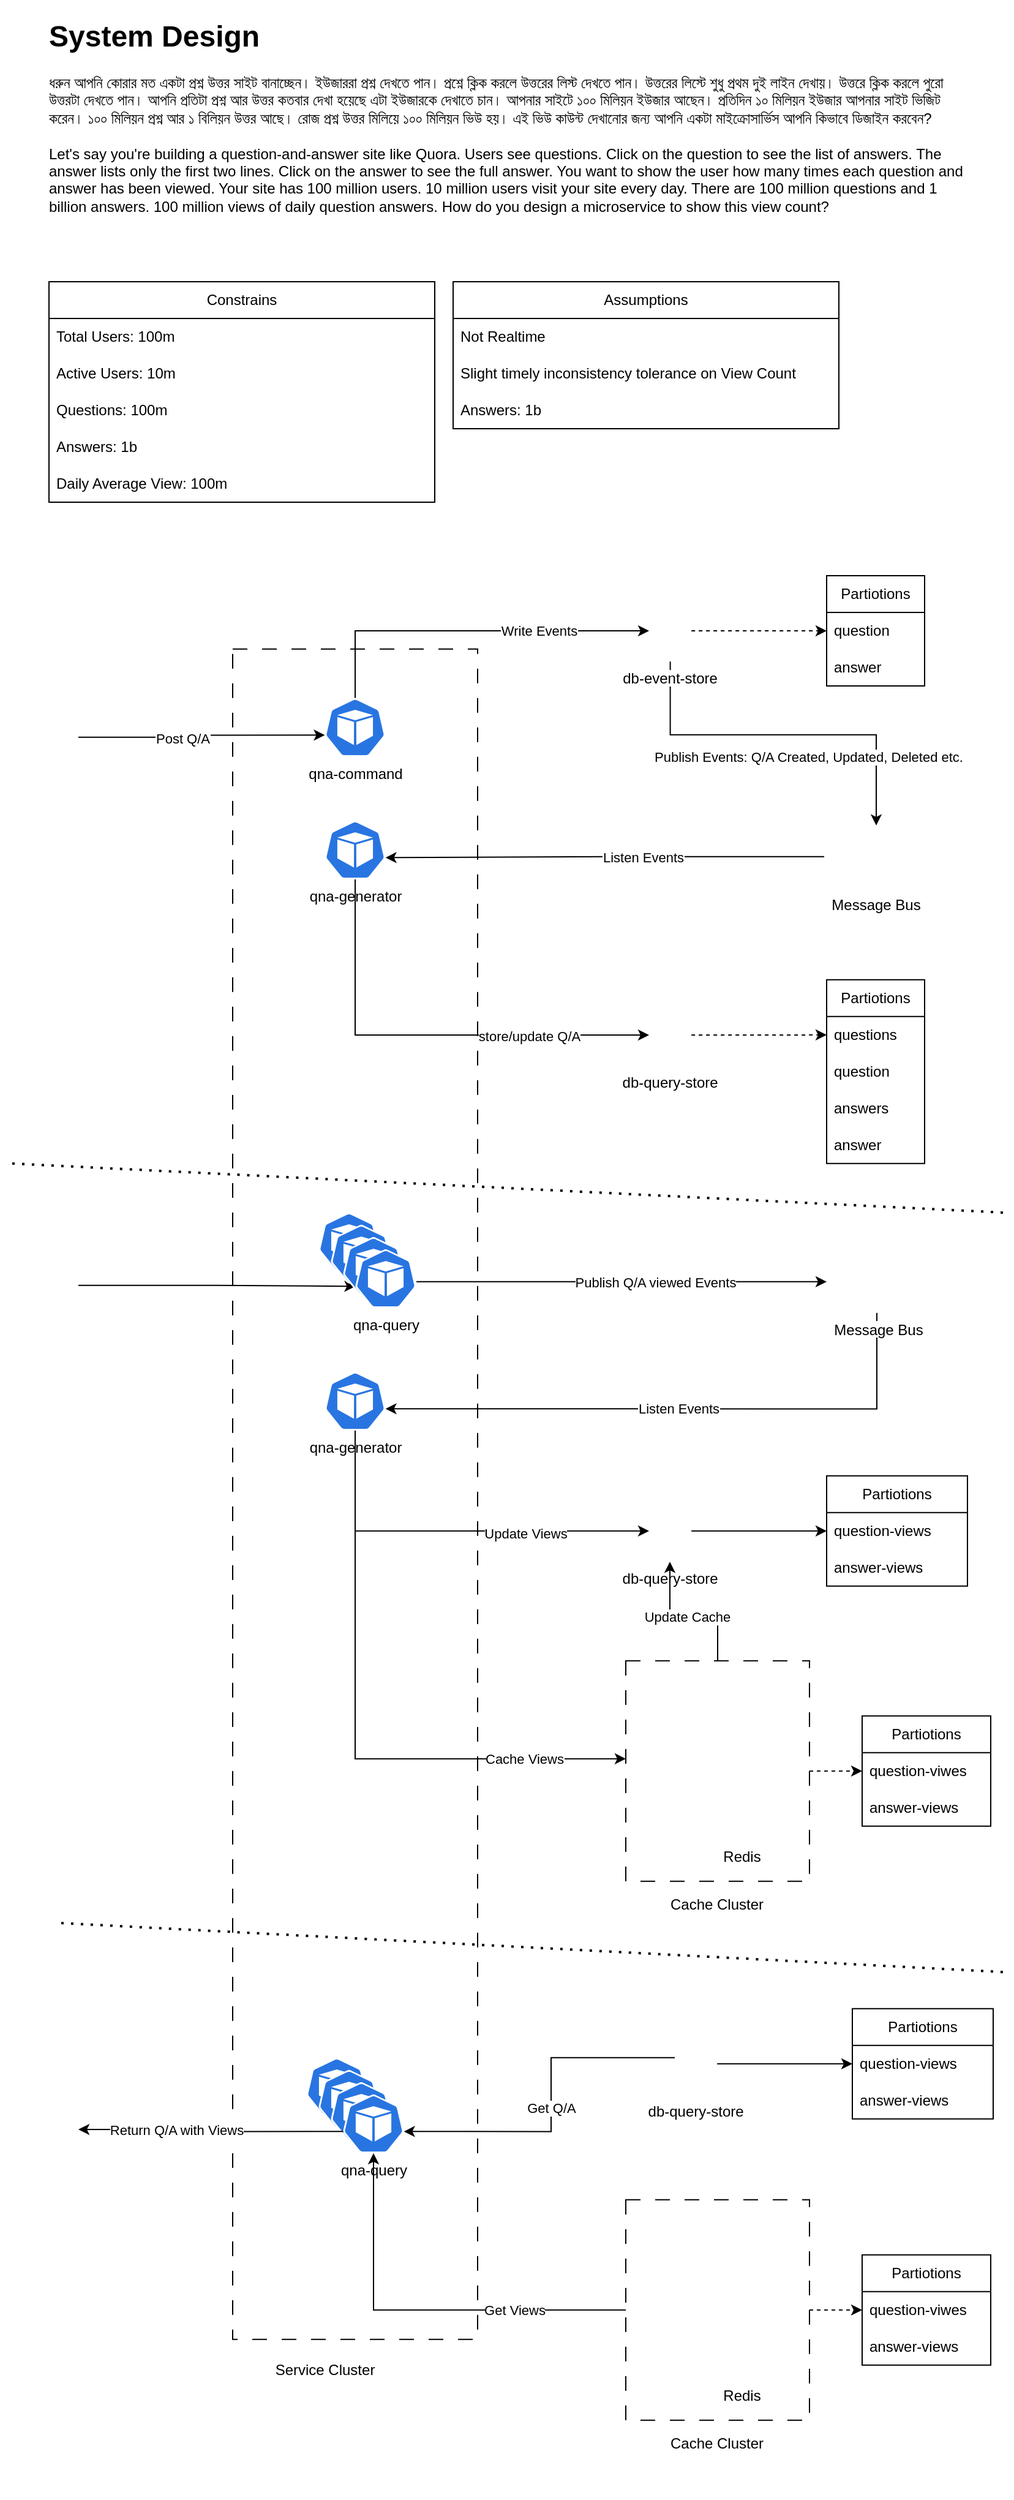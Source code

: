 <mxfile version="21.6.1" type="github">
  <diagram name="Page-1" id="kITQGJBEpS8lC6_h4cHj">
    <mxGraphModel dx="4947" dy="3243" grid="0" gridSize="10" guides="1" tooltips="1" connect="1" arrows="1" fold="1" page="1" pageScale="1" pageWidth="850" pageHeight="1100" background="none" math="0" shadow="0">
      <root>
        <mxCell id="0" />
        <mxCell id="1" parent="0" />
        <mxCell id="NWhIRxzpd6H2FMwIVeXU-56" style="edgeStyle=orthogonalEdgeStyle;rounded=0;orthogonalLoop=1;jettySize=auto;html=1;entryX=0.995;entryY=0.63;entryDx=0;entryDy=0;entryPerimeter=0;" edge="1" parent="1" source="NWhIRxzpd6H2FMwIVeXU-43" target="NWhIRxzpd6H2FMwIVeXU-55">
          <mxGeometry relative="1" as="geometry" />
        </mxCell>
        <mxCell id="NWhIRxzpd6H2FMwIVeXU-99" value="Listen Events" style="edgeLabel;html=1;align=center;verticalAlign=middle;resizable=0;points=[];" vertex="1" connectable="0" parent="NWhIRxzpd6H2FMwIVeXU-56">
          <mxGeometry x="-0.175" relative="1" as="geometry">
            <mxPoint as="offset" />
          </mxGeometry>
        </mxCell>
        <mxCell id="NWhIRxzpd6H2FMwIVeXU-43" value="Message Bus" style="shape=image;verticalLabelPosition=bottom;labelBackgroundColor=default;verticalAlign=top;aspect=fixed;imageAspect=0;image=https://upload.wikimedia.org/wikipedia/commons/thumb/c/ca/Bus_icon.svg/1280px-Bus_icon.svg.png;" vertex="1" parent="1">
          <mxGeometry x="-167" y="-376.09" width="85" height="51" as="geometry" />
        </mxCell>
        <mxCell id="NWhIRxzpd6H2FMwIVeXU-69" style="edgeStyle=orthogonalEdgeStyle;rounded=0;orthogonalLoop=1;jettySize=auto;html=1;entryX=0;entryY=0.5;entryDx=0;entryDy=0;dashed=1;" edge="1" parent="1" source="NWhIRxzpd6H2FMwIVeXU-49" target="NWhIRxzpd6H2FMwIVeXU-65">
          <mxGeometry relative="1" as="geometry" />
        </mxCell>
        <mxCell id="NWhIRxzpd6H2FMwIVeXU-82" style="edgeStyle=orthogonalEdgeStyle;rounded=0;orthogonalLoop=1;jettySize=auto;html=1;entryX=0.5;entryY=0;entryDx=0;entryDy=0;" edge="1" parent="1" source="NWhIRxzpd6H2FMwIVeXU-49" target="NWhIRxzpd6H2FMwIVeXU-43">
          <mxGeometry relative="1" as="geometry">
            <Array as="points">
              <mxPoint x="-293" y="-450.09" />
              <mxPoint x="-125" y="-450.09" />
            </Array>
          </mxGeometry>
        </mxCell>
        <mxCell id="NWhIRxzpd6H2FMwIVeXU-98" value="Publish Events: Q/A Created, Updated, Deleted etc." style="edgeLabel;html=1;align=center;verticalAlign=middle;resizable=0;points=[];" vertex="1" connectable="0" parent="NWhIRxzpd6H2FMwIVeXU-82">
          <mxGeometry x="0.076" y="-2" relative="1" as="geometry">
            <mxPoint x="10" y="16" as="offset" />
          </mxGeometry>
        </mxCell>
        <mxCell id="NWhIRxzpd6H2FMwIVeXU-49" value="db-event-store" style="shape=image;verticalLabelPosition=bottom;labelBackgroundColor=default;verticalAlign=top;aspect=fixed;imageAspect=0;image=https://upload.wikimedia.org/wikipedia/commons/thumb/8/86/Database-icon.svg/1412px-Database-icon.svg.png;" vertex="1" parent="1">
          <mxGeometry x="-310" y="-560.09" width="34.58" height="50.18" as="geometry" />
        </mxCell>
        <mxCell id="NWhIRxzpd6H2FMwIVeXU-50" style="edgeStyle=orthogonalEdgeStyle;rounded=0;orthogonalLoop=1;jettySize=auto;html=1;exitX=0.5;exitY=0;exitDx=0;exitDy=0;exitPerimeter=0;entryX=0;entryY=0.5;entryDx=0;entryDy=0;" edge="1" parent="1" source="NWhIRxzpd6H2FMwIVeXU-1" target="NWhIRxzpd6H2FMwIVeXU-49">
          <mxGeometry relative="1" as="geometry" />
        </mxCell>
        <mxCell id="NWhIRxzpd6H2FMwIVeXU-51" value="Write Events" style="edgeLabel;html=1;align=center;verticalAlign=middle;resizable=0;points=[];" vertex="1" connectable="0" parent="NWhIRxzpd6H2FMwIVeXU-50">
          <mxGeometry x="0.39" relative="1" as="geometry">
            <mxPoint as="offset" />
          </mxGeometry>
        </mxCell>
        <mxCell id="NWhIRxzpd6H2FMwIVeXU-70" style="edgeStyle=orthogonalEdgeStyle;rounded=0;orthogonalLoop=1;jettySize=auto;html=1;entryX=0;entryY=0.5;entryDx=0;entryDy=0;dashed=1;" edge="1" parent="1" source="NWhIRxzpd6H2FMwIVeXU-52" target="NWhIRxzpd6H2FMwIVeXU-59">
          <mxGeometry relative="1" as="geometry" />
        </mxCell>
        <mxCell id="NWhIRxzpd6H2FMwIVeXU-52" value="db-query-store" style="shape=image;verticalLabelPosition=bottom;labelBackgroundColor=default;verticalAlign=top;aspect=fixed;imageAspect=0;image=https://upload.wikimedia.org/wikipedia/commons/thumb/8/86/Database-icon.svg/1412px-Database-icon.svg.png;" vertex="1" parent="1">
          <mxGeometry x="-310" y="-230.09" width="34.58" height="50.18" as="geometry" />
        </mxCell>
        <mxCell id="NWhIRxzpd6H2FMwIVeXU-58" value="Partiotions" style="swimlane;fontStyle=0;childLayout=stackLayout;horizontal=1;startSize=30;horizontalStack=0;resizeParent=1;resizeParentMax=0;resizeLast=0;collapsible=1;marginBottom=0;whiteSpace=wrap;html=1;" vertex="1" parent="1">
          <mxGeometry x="-165" y="-250.09" width="80" height="150" as="geometry" />
        </mxCell>
        <mxCell id="NWhIRxzpd6H2FMwIVeXU-59" value="questions" style="text;strokeColor=none;fillColor=none;align=left;verticalAlign=middle;spacingLeft=4;spacingRight=4;overflow=hidden;points=[[0,0.5],[1,0.5]];portConstraint=eastwest;rotatable=0;whiteSpace=wrap;html=1;" vertex="1" parent="NWhIRxzpd6H2FMwIVeXU-58">
          <mxGeometry y="30" width="80" height="30" as="geometry" />
        </mxCell>
        <mxCell id="NWhIRxzpd6H2FMwIVeXU-60" value="question" style="text;strokeColor=none;fillColor=none;align=left;verticalAlign=middle;spacingLeft=4;spacingRight=4;overflow=hidden;points=[[0,0.5],[1,0.5]];portConstraint=eastwest;rotatable=0;whiteSpace=wrap;html=1;" vertex="1" parent="NWhIRxzpd6H2FMwIVeXU-58">
          <mxGeometry y="60" width="80" height="30" as="geometry" />
        </mxCell>
        <mxCell id="NWhIRxzpd6H2FMwIVeXU-61" value="answers" style="text;strokeColor=none;fillColor=none;align=left;verticalAlign=middle;spacingLeft=4;spacingRight=4;overflow=hidden;points=[[0,0.5],[1,0.5]];portConstraint=eastwest;rotatable=0;whiteSpace=wrap;html=1;" vertex="1" parent="NWhIRxzpd6H2FMwIVeXU-58">
          <mxGeometry y="90" width="80" height="30" as="geometry" />
        </mxCell>
        <mxCell id="NWhIRxzpd6H2FMwIVeXU-62" value="answer" style="text;strokeColor=none;fillColor=none;align=left;verticalAlign=middle;spacingLeft=4;spacingRight=4;overflow=hidden;points=[[0,0.5],[1,0.5]];portConstraint=eastwest;rotatable=0;whiteSpace=wrap;html=1;" vertex="1" parent="NWhIRxzpd6H2FMwIVeXU-58">
          <mxGeometry y="120" width="80" height="30" as="geometry" />
        </mxCell>
        <mxCell id="NWhIRxzpd6H2FMwIVeXU-64" value="Partiotions" style="swimlane;fontStyle=0;childLayout=stackLayout;horizontal=1;startSize=30;horizontalStack=0;resizeParent=1;resizeParentMax=0;resizeLast=0;collapsible=1;marginBottom=0;whiteSpace=wrap;html=1;" vertex="1" parent="1">
          <mxGeometry x="-165" y="-580" width="80" height="90" as="geometry" />
        </mxCell>
        <mxCell id="NWhIRxzpd6H2FMwIVeXU-65" value="question" style="text;strokeColor=none;fillColor=none;align=left;verticalAlign=middle;spacingLeft=4;spacingRight=4;overflow=hidden;points=[[0,0.5],[1,0.5]];portConstraint=eastwest;rotatable=0;whiteSpace=wrap;html=1;" vertex="1" parent="NWhIRxzpd6H2FMwIVeXU-64">
          <mxGeometry y="30" width="80" height="30" as="geometry" />
        </mxCell>
        <mxCell id="NWhIRxzpd6H2FMwIVeXU-68" value="answer" style="text;strokeColor=none;fillColor=none;align=left;verticalAlign=middle;spacingLeft=4;spacingRight=4;overflow=hidden;points=[[0,0.5],[1,0.5]];portConstraint=eastwest;rotatable=0;whiteSpace=wrap;html=1;" vertex="1" parent="NWhIRxzpd6H2FMwIVeXU-64">
          <mxGeometry y="60" width="80" height="30" as="geometry" />
        </mxCell>
        <mxCell id="NWhIRxzpd6H2FMwIVeXU-72" style="edgeStyle=orthogonalEdgeStyle;rounded=0;orthogonalLoop=1;jettySize=auto;html=1;exitX=0.5;exitY=1;exitDx=0;exitDy=0;exitPerimeter=0;entryX=0;entryY=0.5;entryDx=0;entryDy=0;" edge="1" parent="1" source="NWhIRxzpd6H2FMwIVeXU-55" target="NWhIRxzpd6H2FMwIVeXU-52">
          <mxGeometry relative="1" as="geometry" />
        </mxCell>
        <mxCell id="NWhIRxzpd6H2FMwIVeXU-73" value="store/update Q/A" style="edgeLabel;html=1;align=center;verticalAlign=middle;resizable=0;points=[];" vertex="1" connectable="0" parent="NWhIRxzpd6H2FMwIVeXU-72">
          <mxGeometry x="0.466" y="-1" relative="1" as="geometry">
            <mxPoint as="offset" />
          </mxGeometry>
        </mxCell>
        <mxCell id="NWhIRxzpd6H2FMwIVeXU-85" value="" style="group" vertex="1" connectable="0" parent="1">
          <mxGeometry x="-321" y="249.91" width="307.71" height="290" as="geometry" />
        </mxCell>
        <mxCell id="NWhIRxzpd6H2FMwIVeXU-77" value="Partiotions" style="swimlane;fontStyle=0;childLayout=stackLayout;horizontal=1;startSize=30;horizontalStack=0;resizeParent=1;resizeParentMax=0;resizeLast=0;collapsible=1;marginBottom=0;whiteSpace=wrap;html=1;" vertex="1" parent="NWhIRxzpd6H2FMwIVeXU-85">
          <mxGeometry x="185" y="101" width="105" height="90" as="geometry" />
        </mxCell>
        <mxCell id="NWhIRxzpd6H2FMwIVeXU-78" value="question-viwes" style="text;strokeColor=none;fillColor=none;align=left;verticalAlign=middle;spacingLeft=4;spacingRight=4;overflow=hidden;points=[[0,0.5],[1,0.5]];portConstraint=eastwest;rotatable=0;whiteSpace=wrap;html=1;" vertex="1" parent="NWhIRxzpd6H2FMwIVeXU-77">
          <mxGeometry y="30" width="105" height="30" as="geometry" />
        </mxCell>
        <mxCell id="NWhIRxzpd6H2FMwIVeXU-79" value="answer-views" style="text;strokeColor=none;fillColor=none;align=left;verticalAlign=middle;spacingLeft=4;spacingRight=4;overflow=hidden;points=[[0,0.5],[1,0.5]];portConstraint=eastwest;rotatable=0;whiteSpace=wrap;html=1;" vertex="1" parent="NWhIRxzpd6H2FMwIVeXU-77">
          <mxGeometry y="60" width="105" height="30" as="geometry" />
        </mxCell>
        <mxCell id="NWhIRxzpd6H2FMwIVeXU-84" style="edgeStyle=orthogonalEdgeStyle;rounded=0;orthogonalLoop=1;jettySize=auto;html=1;exitX=1;exitY=0.5;exitDx=0;exitDy=0;dashed=1;" edge="1" parent="NWhIRxzpd6H2FMwIVeXU-85" source="NWhIRxzpd6H2FMwIVeXU-37" target="NWhIRxzpd6H2FMwIVeXU-77">
          <mxGeometry relative="1" as="geometry" />
        </mxCell>
        <mxCell id="NWhIRxzpd6H2FMwIVeXU-71" value="" style="group" vertex="1" connectable="0" parent="NWhIRxzpd6H2FMwIVeXU-85">
          <mxGeometry x="-9" y="110" width="151" height="160" as="geometry" />
        </mxCell>
        <mxCell id="NWhIRxzpd6H2FMwIVeXU-25" value="" style="group" vertex="1" connectable="0" parent="NWhIRxzpd6H2FMwIVeXU-71">
          <mxGeometry x="30" width="121" height="126" as="geometry" />
        </mxCell>
        <mxCell id="NWhIRxzpd6H2FMwIVeXU-20" value="" style="shape=image;verticalLabelPosition=bottom;labelBackgroundColor=default;verticalAlign=top;aspect=fixed;imageAspect=0;image=https://cdn4.iconfinder.com/data/icons/redis-2/1451/Untitled-2-512.png;" vertex="1" parent="NWhIRxzpd6H2FMwIVeXU-25">
          <mxGeometry width="52" height="52" as="geometry" />
        </mxCell>
        <mxCell id="NWhIRxzpd6H2FMwIVeXU-21" value="" style="shape=image;verticalLabelPosition=bottom;labelBackgroundColor=default;verticalAlign=top;aspect=fixed;imageAspect=0;image=https://cdn4.iconfinder.com/data/icons/redis-2/1451/Untitled-2-512.png;" vertex="1" parent="NWhIRxzpd6H2FMwIVeXU-25">
          <mxGeometry x="10" y="10" width="52" height="52" as="geometry" />
        </mxCell>
        <mxCell id="NWhIRxzpd6H2FMwIVeXU-22" value="" style="shape=image;verticalLabelPosition=bottom;labelBackgroundColor=default;verticalAlign=top;aspect=fixed;imageAspect=0;image=https://cdn4.iconfinder.com/data/icons/redis-2/1451/Untitled-2-512.png;" vertex="1" parent="NWhIRxzpd6H2FMwIVeXU-25">
          <mxGeometry x="20" y="20" width="52" height="52" as="geometry" />
        </mxCell>
        <mxCell id="NWhIRxzpd6H2FMwIVeXU-23" value="" style="shape=image;verticalLabelPosition=bottom;labelBackgroundColor=default;verticalAlign=top;aspect=fixed;imageAspect=0;image=https://cdn4.iconfinder.com/data/icons/redis-2/1451/Untitled-2-512.png;" vertex="1" parent="NWhIRxzpd6H2FMwIVeXU-25">
          <mxGeometry x="30" y="30" width="52" height="52" as="geometry" />
        </mxCell>
        <mxCell id="NWhIRxzpd6H2FMwIVeXU-24" value="Redis" style="shape=image;verticalLabelPosition=bottom;labelBackgroundColor=default;verticalAlign=top;aspect=fixed;imageAspect=0;image=https://cdn4.iconfinder.com/data/icons/redis-2/1451/Untitled-2-512.png;" vertex="1" parent="NWhIRxzpd6H2FMwIVeXU-25">
          <mxGeometry x="40" y="40" width="52" height="52" as="geometry" />
        </mxCell>
        <mxCell id="NWhIRxzpd6H2FMwIVeXU-37" value="" style="rounded=0;whiteSpace=wrap;html=1;fillColor=none;dashed=1;dashPattern=12 12;" vertex="1" parent="NWhIRxzpd6H2FMwIVeXU-25">
          <mxGeometry x="-29" y="-54" width="150" height="180" as="geometry" />
        </mxCell>
        <mxCell id="NWhIRxzpd6H2FMwIVeXU-38" value="" style="group" vertex="1" connectable="0" parent="NWhIRxzpd6H2FMwIVeXU-71">
          <mxGeometry y="130" width="125" height="30" as="geometry" />
        </mxCell>
        <mxCell id="NWhIRxzpd6H2FMwIVeXU-40" value="Cache Cluster" style="text;html=1;align=center;verticalAlign=middle;resizable=0;points=[];autosize=1;strokeColor=none;fillColor=none;" vertex="1" parent="NWhIRxzpd6H2FMwIVeXU-38">
          <mxGeometry x="25" width="100" height="30" as="geometry" />
        </mxCell>
        <mxCell id="NWhIRxzpd6H2FMwIVeXU-41" value="" style="shape=image;verticalLabelPosition=bottom;labelBackgroundColor=default;verticalAlign=top;aspect=fixed;imageAspect=0;image=https://cdn4.iconfinder.com/data/icons/redis-2/1451/Untitled-2-512.png;" vertex="1" parent="NWhIRxzpd6H2FMwIVeXU-38">
          <mxGeometry width="30" height="30" as="geometry" />
        </mxCell>
        <mxCell id="NWhIRxzpd6H2FMwIVeXU-159" value="" style="endArrow=none;dashed=1;html=1;dashPattern=1 3;strokeWidth=2;rounded=0;" edge="1" parent="NWhIRxzpd6H2FMwIVeXU-85">
          <mxGeometry width="50" height="50" relative="1" as="geometry">
            <mxPoint x="-469" y="270.09" as="sourcePoint" />
            <mxPoint x="301" y="310.09" as="targetPoint" />
          </mxGeometry>
        </mxCell>
        <mxCell id="NWhIRxzpd6H2FMwIVeXU-88" style="edgeStyle=orthogonalEdgeStyle;rounded=0;orthogonalLoop=1;jettySize=auto;html=1;entryX=0.005;entryY=0.63;entryDx=0;entryDy=0;entryPerimeter=0;" edge="1" parent="1" source="NWhIRxzpd6H2FMwIVeXU-87" target="NWhIRxzpd6H2FMwIVeXU-1">
          <mxGeometry relative="1" as="geometry" />
        </mxCell>
        <mxCell id="NWhIRxzpd6H2FMwIVeXU-90" value="Post Q/A" style="edgeLabel;html=1;align=center;verticalAlign=middle;resizable=0;points=[];" vertex="1" connectable="0" parent="NWhIRxzpd6H2FMwIVeXU-88">
          <mxGeometry x="-0.168" y="-1" relative="1" as="geometry">
            <mxPoint as="offset" />
          </mxGeometry>
        </mxCell>
        <mxCell id="NWhIRxzpd6H2FMwIVeXU-87" value="" style="shape=image;verticalLabelPosition=bottom;labelBackgroundColor=default;verticalAlign=top;aspect=fixed;imageAspect=0;image=https://cdn-icons-png.flaticon.com/512/5447/5447882.png;" vertex="1" parent="1">
          <mxGeometry x="-840" y="-480.09" width="64" height="64" as="geometry" />
        </mxCell>
        <mxCell id="NWhIRxzpd6H2FMwIVeXU-168" style="edgeStyle=orthogonalEdgeStyle;rounded=0;orthogonalLoop=1;jettySize=auto;html=1;entryX=0.005;entryY=0.63;entryDx=0;entryDy=0;entryPerimeter=0;" edge="1" parent="1" source="NWhIRxzpd6H2FMwIVeXU-91" target="NWhIRxzpd6H2FMwIVeXU-18">
          <mxGeometry relative="1" as="geometry" />
        </mxCell>
        <mxCell id="NWhIRxzpd6H2FMwIVeXU-91" value="" style="shape=image;verticalLabelPosition=bottom;labelBackgroundColor=default;verticalAlign=top;aspect=fixed;imageAspect=0;image=https://cdn-icons-png.flaticon.com/512/5447/5447882.png;" vertex="1" parent="1">
          <mxGeometry x="-840" y="-29.09" width="64" height="57" as="geometry" />
        </mxCell>
        <mxCell id="NWhIRxzpd6H2FMwIVeXU-109" style="edgeStyle=orthogonalEdgeStyle;rounded=0;orthogonalLoop=1;jettySize=auto;html=1;entryX=0.995;entryY=0.63;entryDx=0;entryDy=0;entryPerimeter=0;" edge="1" parent="1" source="NWhIRxzpd6H2FMwIVeXU-97" target="NWhIRxzpd6H2FMwIVeXU-102">
          <mxGeometry relative="1" as="geometry">
            <Array as="points">
              <mxPoint x="-124" y="99.91" />
            </Array>
          </mxGeometry>
        </mxCell>
        <mxCell id="NWhIRxzpd6H2FMwIVeXU-110" value="Listen Events" style="edgeLabel;html=1;align=center;verticalAlign=middle;resizable=0;points=[];" vertex="1" connectable="0" parent="NWhIRxzpd6H2FMwIVeXU-109">
          <mxGeometry x="0.003" relative="1" as="geometry">
            <mxPoint as="offset" />
          </mxGeometry>
        </mxCell>
        <mxCell id="NWhIRxzpd6H2FMwIVeXU-97" value="Message Bus" style="shape=image;verticalLabelPosition=bottom;labelBackgroundColor=default;verticalAlign=top;aspect=fixed;imageAspect=0;image=https://upload.wikimedia.org/wikipedia/commons/thumb/c/ca/Bus_icon.svg/1280px-Bus_icon.svg.png;" vertex="1" parent="1">
          <mxGeometry x="-165" y="-29.09" width="85" height="51" as="geometry" />
        </mxCell>
        <mxCell id="NWhIRxzpd6H2FMwIVeXU-100" style="edgeStyle=orthogonalEdgeStyle;rounded=0;orthogonalLoop=1;jettySize=auto;html=1;entryX=0;entryY=0.5;entryDx=0;entryDy=0;" edge="1" parent="1" source="NWhIRxzpd6H2FMwIVeXU-18" target="NWhIRxzpd6H2FMwIVeXU-97">
          <mxGeometry relative="1" as="geometry">
            <Array as="points">
              <mxPoint x="-333" y="-4" />
            </Array>
          </mxGeometry>
        </mxCell>
        <mxCell id="NWhIRxzpd6H2FMwIVeXU-101" value="Publish Q/A viewed Events" style="edgeLabel;html=1;align=center;verticalAlign=middle;resizable=0;points=[];" vertex="1" connectable="0" parent="NWhIRxzpd6H2FMwIVeXU-100">
          <mxGeometry x="0.164" y="-2" relative="1" as="geometry">
            <mxPoint y="-2" as="offset" />
          </mxGeometry>
        </mxCell>
        <mxCell id="NWhIRxzpd6H2FMwIVeXU-3" value="" style="rounded=0;whiteSpace=wrap;html=1;fillColor=none;dashed=1;dashPattern=12 12;" vertex="1" parent="1">
          <mxGeometry x="-650" y="-520.09" width="200" height="1380" as="geometry" />
        </mxCell>
        <mxCell id="NWhIRxzpd6H2FMwIVeXU-10" value="" style="group" vertex="1" connectable="0" parent="1">
          <mxGeometry x="-650" y="869.91" width="125" height="30" as="geometry" />
        </mxCell>
        <mxCell id="NWhIRxzpd6H2FMwIVeXU-5" value="" style="shape=image;verticalLabelPosition=bottom;labelBackgroundColor=default;verticalAlign=top;aspect=fixed;imageAspect=0;image=https://upload.wikimedia.org/wikipedia/labs/thumb/b/ba/Kubernetes-icon-color.svg/2110px-Kubernetes-icon-color.svg.png;" vertex="1" parent="NWhIRxzpd6H2FMwIVeXU-10">
          <mxGeometry width="30.93" height="30" as="geometry" />
        </mxCell>
        <mxCell id="NWhIRxzpd6H2FMwIVeXU-6" value="Service Cluster" style="text;html=1;align=center;verticalAlign=middle;resizable=0;points=[];autosize=1;strokeColor=none;fillColor=none;" vertex="1" parent="NWhIRxzpd6H2FMwIVeXU-10">
          <mxGeometry x="25" width="100" height="30" as="geometry" />
        </mxCell>
        <mxCell id="NWhIRxzpd6H2FMwIVeXU-1" value="qna-command" style="sketch=0;html=1;dashed=0;whitespace=wrap;fillColor=#2875E2;strokeColor=#ffffff;points=[[0.005,0.63,0],[0.1,0.2,0],[0.9,0.2,0],[0.5,0,0],[0.995,0.63,0],[0.72,0.99,0],[0.5,1,0],[0.28,0.99,0]];verticalLabelPosition=bottom;align=center;verticalAlign=top;shape=mxgraph.kubernetes.icon;prIcon=pod" vertex="1" parent="1">
          <mxGeometry x="-575" y="-480.09" width="50" height="48" as="geometry" />
        </mxCell>
        <mxCell id="NWhIRxzpd6H2FMwIVeXU-55" value="qna-generator" style="sketch=0;html=1;dashed=0;whitespace=wrap;fillColor=#2875E2;strokeColor=#ffffff;points=[[0.005,0.63,0],[0.1,0.2,0],[0.9,0.2,0],[0.5,0,0],[0.995,0.63,0],[0.72,0.99,0],[0.5,1,0],[0.28,0.99,0]];verticalLabelPosition=bottom;align=center;verticalAlign=top;shape=mxgraph.kubernetes.icon;prIcon=pod" vertex="1" parent="1">
          <mxGeometry x="-575" y="-380.09" width="50" height="48" as="geometry" />
        </mxCell>
        <mxCell id="NWhIRxzpd6H2FMwIVeXU-19" value="" style="group;fillColor=none;" vertex="1" connectable="0" parent="1">
          <mxGeometry x="-580" y="-90.09" width="80" height="78" as="geometry" />
        </mxCell>
        <mxCell id="NWhIRxzpd6H2FMwIVeXU-2" value="" style="sketch=0;html=1;dashed=0;whitespace=wrap;fillColor=#2875E2;strokeColor=#ffffff;points=[[0.005,0.63,0],[0.1,0.2,0],[0.9,0.2,0],[0.5,0,0],[0.995,0.63,0],[0.72,0.99,0],[0.5,1,0],[0.28,0.99,0]];verticalLabelPosition=bottom;align=center;verticalAlign=top;shape=mxgraph.kubernetes.icon;prIcon=pod" vertex="1" parent="NWhIRxzpd6H2FMwIVeXU-19">
          <mxGeometry y="30" width="50" height="48" as="geometry" />
        </mxCell>
        <mxCell id="NWhIRxzpd6H2FMwIVeXU-16" value="" style="sketch=0;html=1;dashed=0;whitespace=wrap;fillColor=#2875E2;strokeColor=#ffffff;points=[[0.005,0.63,0],[0.1,0.2,0],[0.9,0.2,0],[0.5,0,0],[0.995,0.63,0],[0.72,0.99,0],[0.5,1,0],[0.28,0.99,0]];verticalLabelPosition=bottom;align=center;verticalAlign=top;shape=mxgraph.kubernetes.icon;prIcon=pod" vertex="1" parent="NWhIRxzpd6H2FMwIVeXU-19">
          <mxGeometry x="10" y="40" width="50" height="48" as="geometry" />
        </mxCell>
        <mxCell id="NWhIRxzpd6H2FMwIVeXU-17" value="" style="sketch=0;html=1;dashed=0;whitespace=wrap;fillColor=#2875E2;strokeColor=#ffffff;points=[[0.005,0.63,0],[0.1,0.2,0],[0.9,0.2,0],[0.5,0,0],[0.995,0.63,0],[0.72,0.99,0],[0.5,1,0],[0.28,0.99,0]];verticalLabelPosition=bottom;align=center;verticalAlign=top;shape=mxgraph.kubernetes.icon;prIcon=pod" vertex="1" parent="NWhIRxzpd6H2FMwIVeXU-19">
          <mxGeometry x="20" y="50" width="50" height="48" as="geometry" />
        </mxCell>
        <mxCell id="NWhIRxzpd6H2FMwIVeXU-18" value="qna-query" style="sketch=0;html=1;dashed=0;whitespace=wrap;fillColor=#2875E2;strokeColor=#ffffff;points=[[0.005,0.63,0],[0.1,0.2,0],[0.9,0.2,0],[0.5,0,0],[0.995,0.63,0],[0.72,0.99,0],[0.5,1,0],[0.28,0.99,0]];verticalLabelPosition=bottom;align=center;verticalAlign=top;shape=mxgraph.kubernetes.icon;prIcon=pod" vertex="1" parent="NWhIRxzpd6H2FMwIVeXU-19">
          <mxGeometry x="30" y="60" width="50" height="48" as="geometry" />
        </mxCell>
        <mxCell id="NWhIRxzpd6H2FMwIVeXU-111" style="edgeStyle=orthogonalEdgeStyle;rounded=0;orthogonalLoop=1;jettySize=auto;html=1;entryX=0;entryY=0.5;entryDx=0;entryDy=0;exitX=0.5;exitY=1;exitDx=0;exitDy=0;exitPerimeter=0;" edge="1" parent="1" source="NWhIRxzpd6H2FMwIVeXU-102" target="NWhIRxzpd6H2FMwIVeXU-103">
          <mxGeometry relative="1" as="geometry">
            <Array as="points">
              <mxPoint x="-550" y="199.91" />
            </Array>
          </mxGeometry>
        </mxCell>
        <mxCell id="NWhIRxzpd6H2FMwIVeXU-113" value="Update Views" style="edgeLabel;html=1;align=center;verticalAlign=middle;resizable=0;points=[];" vertex="1" connectable="0" parent="NWhIRxzpd6H2FMwIVeXU-111">
          <mxGeometry x="0.369" y="-2" relative="1" as="geometry">
            <mxPoint as="offset" />
          </mxGeometry>
        </mxCell>
        <mxCell id="NWhIRxzpd6H2FMwIVeXU-117" style="edgeStyle=orthogonalEdgeStyle;rounded=0;orthogonalLoop=1;jettySize=auto;html=1;" edge="1" parent="1" source="NWhIRxzpd6H2FMwIVeXU-102">
          <mxGeometry relative="1" as="geometry">
            <mxPoint x="-329" y="385.91" as="targetPoint" />
            <Array as="points">
              <mxPoint x="-550" y="385.91" />
            </Array>
          </mxGeometry>
        </mxCell>
        <mxCell id="NWhIRxzpd6H2FMwIVeXU-118" value="Cache Views" style="edgeLabel;html=1;align=center;verticalAlign=middle;resizable=0;points=[];" vertex="1" connectable="0" parent="NWhIRxzpd6H2FMwIVeXU-117">
          <mxGeometry x="0.656" y="-2" relative="1" as="geometry">
            <mxPoint x="1" y="-2" as="offset" />
          </mxGeometry>
        </mxCell>
        <mxCell id="NWhIRxzpd6H2FMwIVeXU-102" value="qna-generator" style="sketch=0;html=1;dashed=0;whitespace=wrap;fillColor=#2875E2;strokeColor=#ffffff;points=[[0.005,0.63,0],[0.1,0.2,0],[0.9,0.2,0],[0.5,0,0],[0.995,0.63,0],[0.72,0.99,0],[0.5,1,0],[0.28,0.99,0]];verticalLabelPosition=bottom;align=center;verticalAlign=top;shape=mxgraph.kubernetes.icon;prIcon=pod" vertex="1" parent="1">
          <mxGeometry x="-575" y="69.91" width="50" height="48" as="geometry" />
        </mxCell>
        <mxCell id="NWhIRxzpd6H2FMwIVeXU-114" style="edgeStyle=orthogonalEdgeStyle;rounded=0;orthogonalLoop=1;jettySize=auto;html=1;entryX=0;entryY=0.5;entryDx=0;entryDy=0;" edge="1" parent="1" source="NWhIRxzpd6H2FMwIVeXU-103" target="NWhIRxzpd6H2FMwIVeXU-104">
          <mxGeometry relative="1" as="geometry" />
        </mxCell>
        <mxCell id="NWhIRxzpd6H2FMwIVeXU-103" value="db-query-store" style="shape=image;verticalLabelPosition=bottom;labelBackgroundColor=default;verticalAlign=top;aspect=fixed;imageAspect=0;image=https://upload.wikimedia.org/wikipedia/commons/thumb/8/86/Database-icon.svg/1412px-Database-icon.svg.png;" vertex="1" parent="1">
          <mxGeometry x="-310" y="174.82" width="34.58" height="50.18" as="geometry" />
        </mxCell>
        <mxCell id="NWhIRxzpd6H2FMwIVeXU-104" value="Partiotions" style="swimlane;fontStyle=0;childLayout=stackLayout;horizontal=1;startSize=30;horizontalStack=0;resizeParent=1;resizeParentMax=0;resizeLast=0;collapsible=1;marginBottom=0;whiteSpace=wrap;html=1;" vertex="1" parent="1">
          <mxGeometry x="-165" y="154.91" width="115" height="90" as="geometry" />
        </mxCell>
        <mxCell id="NWhIRxzpd6H2FMwIVeXU-105" value="question-views" style="text;strokeColor=none;fillColor=none;align=left;verticalAlign=middle;spacingLeft=4;spacingRight=4;overflow=hidden;points=[[0,0.5],[1,0.5]];portConstraint=eastwest;rotatable=0;whiteSpace=wrap;html=1;" vertex="1" parent="NWhIRxzpd6H2FMwIVeXU-104">
          <mxGeometry y="30" width="115" height="30" as="geometry" />
        </mxCell>
        <mxCell id="NWhIRxzpd6H2FMwIVeXU-106" value="answer-views" style="text;strokeColor=none;fillColor=none;align=left;verticalAlign=middle;spacingLeft=4;spacingRight=4;overflow=hidden;points=[[0,0.5],[1,0.5]];portConstraint=eastwest;rotatable=0;whiteSpace=wrap;html=1;" vertex="1" parent="NWhIRxzpd6H2FMwIVeXU-104">
          <mxGeometry y="60" width="115" height="30" as="geometry" />
        </mxCell>
        <mxCell id="NWhIRxzpd6H2FMwIVeXU-119" value="" style="group;fillColor=default;" vertex="1" connectable="0" parent="1">
          <mxGeometry x="-590" y="629.91" width="80" height="78" as="geometry" />
        </mxCell>
        <mxCell id="NWhIRxzpd6H2FMwIVeXU-120" value="" style="sketch=0;html=1;dashed=0;whitespace=wrap;fillColor=#2875E2;strokeColor=#ffffff;points=[[0.005,0.63,0],[0.1,0.2,0],[0.9,0.2,0],[0.5,0,0],[0.995,0.63,0],[0.72,0.99,0],[0.5,1,0],[0.28,0.99,0]];verticalLabelPosition=bottom;align=center;verticalAlign=top;shape=mxgraph.kubernetes.icon;prIcon=pod" vertex="1" parent="NWhIRxzpd6H2FMwIVeXU-119">
          <mxGeometry width="50" height="48" as="geometry" />
        </mxCell>
        <mxCell id="NWhIRxzpd6H2FMwIVeXU-121" value="" style="sketch=0;html=1;dashed=0;whitespace=wrap;fillColor=#2875E2;strokeColor=#ffffff;points=[[0.005,0.63,0],[0.1,0.2,0],[0.9,0.2,0],[0.5,0,0],[0.995,0.63,0],[0.72,0.99,0],[0.5,1,0],[0.28,0.99,0]];verticalLabelPosition=bottom;align=center;verticalAlign=top;shape=mxgraph.kubernetes.icon;prIcon=pod" vertex="1" parent="NWhIRxzpd6H2FMwIVeXU-119">
          <mxGeometry x="10" y="10" width="50" height="48" as="geometry" />
        </mxCell>
        <mxCell id="NWhIRxzpd6H2FMwIVeXU-122" value="" style="sketch=0;html=1;dashed=0;whitespace=wrap;fillColor=#2875E2;strokeColor=#ffffff;points=[[0.005,0.63,0],[0.1,0.2,0],[0.9,0.2,0],[0.5,0,0],[0.995,0.63,0],[0.72,0.99,0],[0.5,1,0],[0.28,0.99,0]];verticalLabelPosition=bottom;align=center;verticalAlign=top;shape=mxgraph.kubernetes.icon;prIcon=pod" vertex="1" parent="NWhIRxzpd6H2FMwIVeXU-119">
          <mxGeometry x="20" y="20" width="50" height="48" as="geometry" />
        </mxCell>
        <mxCell id="NWhIRxzpd6H2FMwIVeXU-123" value="qna-query" style="sketch=0;html=1;dashed=0;whitespace=wrap;fillColor=#2875E2;strokeColor=#ffffff;points=[[0.005,0.63,0],[0.1,0.2,0],[0.9,0.2,0],[0.5,0,0],[0.995,0.63,0],[0.72,0.99,0],[0.5,1,0],[0.28,0.99,0]];verticalLabelPosition=bottom;align=center;verticalAlign=top;shape=mxgraph.kubernetes.icon;prIcon=pod" vertex="1" parent="NWhIRxzpd6H2FMwIVeXU-119">
          <mxGeometry x="30" y="30" width="50" height="48" as="geometry" />
        </mxCell>
        <mxCell id="NWhIRxzpd6H2FMwIVeXU-125" value="" style="shape=image;verticalLabelPosition=bottom;labelBackgroundColor=default;verticalAlign=top;aspect=fixed;imageAspect=0;image=https://cdn-icons-png.flaticon.com/512/5447/5447882.png;" vertex="1" parent="1">
          <mxGeometry x="-840" y="660" width="64" height="57" as="geometry" />
        </mxCell>
        <mxCell id="NWhIRxzpd6H2FMwIVeXU-128" value="" style="group" vertex="1" connectable="0" parent="1">
          <mxGeometry x="-321" y="699.91" width="307.71" height="290" as="geometry" />
        </mxCell>
        <mxCell id="NWhIRxzpd6H2FMwIVeXU-129" value="" style="group" vertex="1" connectable="0" parent="NWhIRxzpd6H2FMwIVeXU-128">
          <mxGeometry x="-29" width="200" height="290" as="geometry" />
        </mxCell>
        <mxCell id="NWhIRxzpd6H2FMwIVeXU-130" value="" style="group" vertex="1" connectable="0" parent="NWhIRxzpd6H2FMwIVeXU-129">
          <mxGeometry x="20" y="100" width="151" height="160" as="geometry" />
        </mxCell>
        <mxCell id="NWhIRxzpd6H2FMwIVeXU-131" value="" style="group" vertex="1" connectable="0" parent="NWhIRxzpd6H2FMwIVeXU-130">
          <mxGeometry x="30" width="121" height="126" as="geometry" />
        </mxCell>
        <mxCell id="NWhIRxzpd6H2FMwIVeXU-132" value="" style="shape=image;verticalLabelPosition=bottom;labelBackgroundColor=default;verticalAlign=top;aspect=fixed;imageAspect=0;image=https://cdn4.iconfinder.com/data/icons/redis-2/1451/Untitled-2-512.png;" vertex="1" parent="NWhIRxzpd6H2FMwIVeXU-131">
          <mxGeometry width="52" height="52" as="geometry" />
        </mxCell>
        <mxCell id="NWhIRxzpd6H2FMwIVeXU-133" value="" style="shape=image;verticalLabelPosition=bottom;labelBackgroundColor=default;verticalAlign=top;aspect=fixed;imageAspect=0;image=https://cdn4.iconfinder.com/data/icons/redis-2/1451/Untitled-2-512.png;" vertex="1" parent="NWhIRxzpd6H2FMwIVeXU-131">
          <mxGeometry x="10" y="10" width="52" height="52" as="geometry" />
        </mxCell>
        <mxCell id="NWhIRxzpd6H2FMwIVeXU-134" value="" style="shape=image;verticalLabelPosition=bottom;labelBackgroundColor=default;verticalAlign=top;aspect=fixed;imageAspect=0;image=https://cdn4.iconfinder.com/data/icons/redis-2/1451/Untitled-2-512.png;" vertex="1" parent="NWhIRxzpd6H2FMwIVeXU-131">
          <mxGeometry x="20" y="20" width="52" height="52" as="geometry" />
        </mxCell>
        <mxCell id="NWhIRxzpd6H2FMwIVeXU-135" value="" style="shape=image;verticalLabelPosition=bottom;labelBackgroundColor=default;verticalAlign=top;aspect=fixed;imageAspect=0;image=https://cdn4.iconfinder.com/data/icons/redis-2/1451/Untitled-2-512.png;" vertex="1" parent="NWhIRxzpd6H2FMwIVeXU-131">
          <mxGeometry x="30" y="30" width="52" height="52" as="geometry" />
        </mxCell>
        <mxCell id="NWhIRxzpd6H2FMwIVeXU-136" value="Redis" style="shape=image;verticalLabelPosition=bottom;labelBackgroundColor=default;verticalAlign=top;aspect=fixed;imageAspect=0;image=https://cdn4.iconfinder.com/data/icons/redis-2/1451/Untitled-2-512.png;" vertex="1" parent="NWhIRxzpd6H2FMwIVeXU-131">
          <mxGeometry x="40" y="40" width="52" height="52" as="geometry" />
        </mxCell>
        <mxCell id="NWhIRxzpd6H2FMwIVeXU-137" value="" style="rounded=0;whiteSpace=wrap;html=1;fillColor=none;dashed=1;dashPattern=12 12;" vertex="1" parent="NWhIRxzpd6H2FMwIVeXU-131">
          <mxGeometry x="-29" y="-54" width="150" height="180" as="geometry" />
        </mxCell>
        <mxCell id="NWhIRxzpd6H2FMwIVeXU-138" value="" style="group" vertex="1" connectable="0" parent="NWhIRxzpd6H2FMwIVeXU-130">
          <mxGeometry y="130" width="125" height="30" as="geometry" />
        </mxCell>
        <mxCell id="NWhIRxzpd6H2FMwIVeXU-139" value="Cache Cluster" style="text;html=1;align=center;verticalAlign=middle;resizable=0;points=[];autosize=1;strokeColor=none;fillColor=none;" vertex="1" parent="NWhIRxzpd6H2FMwIVeXU-138">
          <mxGeometry x="25" width="100" height="30" as="geometry" />
        </mxCell>
        <mxCell id="NWhIRxzpd6H2FMwIVeXU-140" value="" style="shape=image;verticalLabelPosition=bottom;labelBackgroundColor=default;verticalAlign=top;aspect=fixed;imageAspect=0;image=https://cdn4.iconfinder.com/data/icons/redis-2/1451/Untitled-2-512.png;" vertex="1" parent="NWhIRxzpd6H2FMwIVeXU-138">
          <mxGeometry width="30" height="30" as="geometry" />
        </mxCell>
        <mxCell id="NWhIRxzpd6H2FMwIVeXU-141" value="Partiotions" style="swimlane;fontStyle=0;childLayout=stackLayout;horizontal=1;startSize=30;horizontalStack=0;resizeParent=1;resizeParentMax=0;resizeLast=0;collapsible=1;marginBottom=0;whiteSpace=wrap;html=1;" vertex="1" parent="NWhIRxzpd6H2FMwIVeXU-128">
          <mxGeometry x="185" y="91" width="105" height="90" as="geometry" />
        </mxCell>
        <mxCell id="NWhIRxzpd6H2FMwIVeXU-142" value="question-viwes" style="text;strokeColor=none;fillColor=none;align=left;verticalAlign=middle;spacingLeft=4;spacingRight=4;overflow=hidden;points=[[0,0.5],[1,0.5]];portConstraint=eastwest;rotatable=0;whiteSpace=wrap;html=1;" vertex="1" parent="NWhIRxzpd6H2FMwIVeXU-141">
          <mxGeometry y="30" width="105" height="30" as="geometry" />
        </mxCell>
        <mxCell id="NWhIRxzpd6H2FMwIVeXU-143" value="answer-views" style="text;strokeColor=none;fillColor=none;align=left;verticalAlign=middle;spacingLeft=4;spacingRight=4;overflow=hidden;points=[[0,0.5],[1,0.5]];portConstraint=eastwest;rotatable=0;whiteSpace=wrap;html=1;" vertex="1" parent="NWhIRxzpd6H2FMwIVeXU-141">
          <mxGeometry y="60" width="105" height="30" as="geometry" />
        </mxCell>
        <mxCell id="NWhIRxzpd6H2FMwIVeXU-144" style="edgeStyle=orthogonalEdgeStyle;rounded=0;orthogonalLoop=1;jettySize=auto;html=1;exitX=1;exitY=0.5;exitDx=0;exitDy=0;dashed=1;" edge="1" parent="NWhIRxzpd6H2FMwIVeXU-128" source="NWhIRxzpd6H2FMwIVeXU-137" target="NWhIRxzpd6H2FMwIVeXU-141">
          <mxGeometry relative="1" as="geometry" />
        </mxCell>
        <mxCell id="NWhIRxzpd6H2FMwIVeXU-145" style="edgeStyle=orthogonalEdgeStyle;rounded=0;orthogonalLoop=1;jettySize=auto;html=1;entryX=0;entryY=0.5;entryDx=0;entryDy=0;" edge="1" parent="1" source="NWhIRxzpd6H2FMwIVeXU-146" target="NWhIRxzpd6H2FMwIVeXU-147">
          <mxGeometry relative="1" as="geometry" />
        </mxCell>
        <mxCell id="NWhIRxzpd6H2FMwIVeXU-150" style="edgeStyle=orthogonalEdgeStyle;rounded=0;orthogonalLoop=1;jettySize=auto;html=1;entryX=0.995;entryY=0.63;entryDx=0;entryDy=0;entryPerimeter=0;" edge="1" parent="1" source="NWhIRxzpd6H2FMwIVeXU-146" target="NWhIRxzpd6H2FMwIVeXU-123">
          <mxGeometry relative="1" as="geometry">
            <Array as="points">
              <mxPoint x="-390" y="629.91" />
              <mxPoint x="-390" y="689.91" />
            </Array>
          </mxGeometry>
        </mxCell>
        <mxCell id="NWhIRxzpd6H2FMwIVeXU-152" value="Get Q/A" style="edgeLabel;html=1;align=center;verticalAlign=middle;resizable=0;points=[];" vertex="1" connectable="0" parent="NWhIRxzpd6H2FMwIVeXU-150">
          <mxGeometry x="0.004" relative="1" as="geometry">
            <mxPoint as="offset" />
          </mxGeometry>
        </mxCell>
        <mxCell id="NWhIRxzpd6H2FMwIVeXU-146" value="db-query-store" style="shape=image;verticalLabelPosition=bottom;labelBackgroundColor=default;verticalAlign=top;aspect=fixed;imageAspect=0;image=https://upload.wikimedia.org/wikipedia/commons/thumb/8/86/Database-icon.svg/1412px-Database-icon.svg.png;" vertex="1" parent="1">
          <mxGeometry x="-289" y="609.82" width="34.58" height="50.18" as="geometry" />
        </mxCell>
        <mxCell id="NWhIRxzpd6H2FMwIVeXU-147" value="Partiotions" style="swimlane;fontStyle=0;childLayout=stackLayout;horizontal=1;startSize=30;horizontalStack=0;resizeParent=1;resizeParentMax=0;resizeLast=0;collapsible=1;marginBottom=0;whiteSpace=wrap;html=1;" vertex="1" parent="1">
          <mxGeometry x="-144" y="589.91" width="115" height="90" as="geometry" />
        </mxCell>
        <mxCell id="NWhIRxzpd6H2FMwIVeXU-148" value="question-views" style="text;strokeColor=none;fillColor=none;align=left;verticalAlign=middle;spacingLeft=4;spacingRight=4;overflow=hidden;points=[[0,0.5],[1,0.5]];portConstraint=eastwest;rotatable=0;whiteSpace=wrap;html=1;" vertex="1" parent="NWhIRxzpd6H2FMwIVeXU-147">
          <mxGeometry y="30" width="115" height="30" as="geometry" />
        </mxCell>
        <mxCell id="NWhIRxzpd6H2FMwIVeXU-149" value="answer-views" style="text;strokeColor=none;fillColor=none;align=left;verticalAlign=middle;spacingLeft=4;spacingRight=4;overflow=hidden;points=[[0,0.5],[1,0.5]];portConstraint=eastwest;rotatable=0;whiteSpace=wrap;html=1;" vertex="1" parent="NWhIRxzpd6H2FMwIVeXU-147">
          <mxGeometry y="60" width="115" height="30" as="geometry" />
        </mxCell>
        <mxCell id="NWhIRxzpd6H2FMwIVeXU-153" style="edgeStyle=orthogonalEdgeStyle;rounded=0;orthogonalLoop=1;jettySize=auto;html=1;entryX=0.5;entryY=1;entryDx=0;entryDy=0;entryPerimeter=0;" edge="1" parent="1" source="NWhIRxzpd6H2FMwIVeXU-137" target="NWhIRxzpd6H2FMwIVeXU-123">
          <mxGeometry relative="1" as="geometry" />
        </mxCell>
        <mxCell id="NWhIRxzpd6H2FMwIVeXU-155" value="Get Views" style="edgeLabel;html=1;align=center;verticalAlign=middle;resizable=0;points=[];" vertex="1" connectable="0" parent="NWhIRxzpd6H2FMwIVeXU-153">
          <mxGeometry x="-0.448" relative="1" as="geometry">
            <mxPoint x="1" as="offset" />
          </mxGeometry>
        </mxCell>
        <mxCell id="NWhIRxzpd6H2FMwIVeXU-156" value="" style="endArrow=none;dashed=1;html=1;dashPattern=1 3;strokeWidth=2;rounded=0;" edge="1" parent="1">
          <mxGeometry width="50" height="50" relative="1" as="geometry">
            <mxPoint x="-830" y="-100.09" as="sourcePoint" />
            <mxPoint x="-20" y="-60" as="targetPoint" />
          </mxGeometry>
        </mxCell>
        <mxCell id="NWhIRxzpd6H2FMwIVeXU-160" style="edgeStyle=orthogonalEdgeStyle;rounded=0;orthogonalLoop=1;jettySize=auto;html=1;" edge="1" parent="1" source="NWhIRxzpd6H2FMwIVeXU-37" target="NWhIRxzpd6H2FMwIVeXU-103">
          <mxGeometry relative="1" as="geometry">
            <Array as="points">
              <mxPoint x="-254" y="269.91" />
              <mxPoint x="-293" y="269.91" />
            </Array>
          </mxGeometry>
        </mxCell>
        <mxCell id="NWhIRxzpd6H2FMwIVeXU-162" value="Update Cache" style="edgeLabel;html=1;align=center;verticalAlign=middle;resizable=0;points=[];" vertex="1" connectable="0" parent="NWhIRxzpd6H2FMwIVeXU-160">
          <mxGeometry x="0.017" relative="1" as="geometry">
            <mxPoint as="offset" />
          </mxGeometry>
        </mxCell>
        <mxCell id="NWhIRxzpd6H2FMwIVeXU-163" value="Constrains" style="swimlane;fontStyle=0;childLayout=stackLayout;horizontal=1;startSize=30;horizontalStack=0;resizeParent=1;resizeParentMax=0;resizeLast=0;collapsible=1;marginBottom=0;whiteSpace=wrap;html=1;" vertex="1" parent="1">
          <mxGeometry x="-800" y="-820" width="315" height="180" as="geometry" />
        </mxCell>
        <mxCell id="NWhIRxzpd6H2FMwIVeXU-164" value="Total Users: 100m" style="text;strokeColor=none;fillColor=none;align=left;verticalAlign=middle;spacingLeft=4;spacingRight=4;overflow=hidden;points=[[0,0.5],[1,0.5]];portConstraint=eastwest;rotatable=0;whiteSpace=wrap;html=1;" vertex="1" parent="NWhIRxzpd6H2FMwIVeXU-163">
          <mxGeometry y="30" width="315" height="30" as="geometry" />
        </mxCell>
        <mxCell id="NWhIRxzpd6H2FMwIVeXU-165" value="Active Users: 10m" style="text;strokeColor=none;fillColor=none;align=left;verticalAlign=middle;spacingLeft=4;spacingRight=4;overflow=hidden;points=[[0,0.5],[1,0.5]];portConstraint=eastwest;rotatable=0;whiteSpace=wrap;html=1;" vertex="1" parent="NWhIRxzpd6H2FMwIVeXU-163">
          <mxGeometry y="60" width="315" height="30" as="geometry" />
        </mxCell>
        <mxCell id="NWhIRxzpd6H2FMwIVeXU-166" value="Questions: 100m" style="text;strokeColor=none;fillColor=none;align=left;verticalAlign=middle;spacingLeft=4;spacingRight=4;overflow=hidden;points=[[0,0.5],[1,0.5]];portConstraint=eastwest;rotatable=0;whiteSpace=wrap;html=1;" vertex="1" parent="NWhIRxzpd6H2FMwIVeXU-163">
          <mxGeometry y="90" width="315" height="30" as="geometry" />
        </mxCell>
        <mxCell id="NWhIRxzpd6H2FMwIVeXU-171" value="Answers: 1b" style="text;strokeColor=none;fillColor=none;align=left;verticalAlign=middle;spacingLeft=4;spacingRight=4;overflow=hidden;points=[[0,0.5],[1,0.5]];portConstraint=eastwest;rotatable=0;whiteSpace=wrap;html=1;" vertex="1" parent="NWhIRxzpd6H2FMwIVeXU-163">
          <mxGeometry y="120" width="315" height="30" as="geometry" />
        </mxCell>
        <mxCell id="NWhIRxzpd6H2FMwIVeXU-173" value="Daily Average View: 100m" style="text;strokeColor=none;fillColor=none;align=left;verticalAlign=middle;spacingLeft=4;spacingRight=4;overflow=hidden;points=[[0,0.5],[1,0.5]];portConstraint=eastwest;rotatable=0;whiteSpace=wrap;html=1;" vertex="1" parent="NWhIRxzpd6H2FMwIVeXU-163">
          <mxGeometry y="150" width="315" height="30" as="geometry" />
        </mxCell>
        <mxCell id="NWhIRxzpd6H2FMwIVeXU-169" style="edgeStyle=orthogonalEdgeStyle;rounded=0;orthogonalLoop=1;jettySize=auto;html=1;exitX=0.005;exitY=0.63;exitDx=0;exitDy=0;exitPerimeter=0;entryX=1;entryY=0.5;entryDx=0;entryDy=0;" edge="1" parent="1" source="NWhIRxzpd6H2FMwIVeXU-123" target="NWhIRxzpd6H2FMwIVeXU-125">
          <mxGeometry relative="1" as="geometry" />
        </mxCell>
        <mxCell id="NWhIRxzpd6H2FMwIVeXU-170" value="Return Q/A with Views" style="edgeLabel;html=1;align=center;verticalAlign=middle;resizable=0;points=[];" vertex="1" connectable="0" parent="NWhIRxzpd6H2FMwIVeXU-169">
          <mxGeometry x="0.562" relative="1" as="geometry">
            <mxPoint x="32" as="offset" />
          </mxGeometry>
        </mxCell>
        <mxCell id="NWhIRxzpd6H2FMwIVeXU-174" value="Assumptions" style="swimlane;fontStyle=0;childLayout=stackLayout;horizontal=1;startSize=30;horizontalStack=0;resizeParent=1;resizeParentMax=0;resizeLast=0;collapsible=1;marginBottom=0;whiteSpace=wrap;html=1;" vertex="1" parent="1">
          <mxGeometry x="-470" y="-820" width="315" height="120" as="geometry" />
        </mxCell>
        <mxCell id="NWhIRxzpd6H2FMwIVeXU-175" value="Not Realtime" style="text;strokeColor=none;fillColor=none;align=left;verticalAlign=middle;spacingLeft=4;spacingRight=4;overflow=hidden;points=[[0,0.5],[1,0.5]];portConstraint=eastwest;rotatable=0;whiteSpace=wrap;html=1;" vertex="1" parent="NWhIRxzpd6H2FMwIVeXU-174">
          <mxGeometry y="30" width="315" height="30" as="geometry" />
        </mxCell>
        <mxCell id="NWhIRxzpd6H2FMwIVeXU-176" value="Slight timely inconsistency tolerance on View Count" style="text;strokeColor=none;fillColor=none;align=left;verticalAlign=middle;spacingLeft=4;spacingRight=4;overflow=hidden;points=[[0,0.5],[1,0.5]];portConstraint=eastwest;rotatable=0;whiteSpace=wrap;html=1;" vertex="1" parent="NWhIRxzpd6H2FMwIVeXU-174">
          <mxGeometry y="60" width="315" height="30" as="geometry" />
        </mxCell>
        <mxCell id="NWhIRxzpd6H2FMwIVeXU-178" value="Answers: 1b" style="text;strokeColor=none;fillColor=none;align=left;verticalAlign=middle;spacingLeft=4;spacingRight=4;overflow=hidden;points=[[0,0.5],[1,0.5]];portConstraint=eastwest;rotatable=0;whiteSpace=wrap;html=1;" vertex="1" parent="NWhIRxzpd6H2FMwIVeXU-174">
          <mxGeometry y="90" width="315" height="30" as="geometry" />
        </mxCell>
        <mxCell id="NWhIRxzpd6H2FMwIVeXU-182" value="&lt;h1&gt;System Design&lt;/h1&gt;&lt;p&gt;ধরুন আপনি কোরার মত একটা প্রশ্ন উত্তর সাইট বানাচ্ছেন। ইউজাররা প্রশ্ন দেখতে পান। প্রশ্নে ক্লিক করলে উত্তরের লিস্ট দেখতে পান। উত্তরের লিস্টে শুধু প্রথম দুই লাইন দেখায়। উত্তরে ক্লিক করলে পুরো উত্তরটা দেখতে পান। আপনি প্রতিটা প্রশ্ন আর উত্তর কতবার দেখা হয়েছে এটা ইউজারকে দেখাতে চান। আপনার সাইটে ১০০ মিলিয়ন ইউজার আছেন। প্রতিদিন ১০ মিলিয়ন ইউজার আপনার সাইট ভিজিট করেন। ১০০ মিলিয়ন প্রশ্ন আর ১ বিলিয়ন উত্তর আছে। রোজ প্রশ্ন উত্তর মিলিয়ে ১০০ মিলিয়ন ভিউ হয়। এই ভিউ কাউন্ট দেখানোর জন্য আপনি একটা মাইক্রোসার্ভিস আপনি কিভাবে ডিজাইন করবেন?&lt;br&gt;&lt;br&gt;Let&#39;s say you&#39;re building a question-and-answer site like Quora. Users see questions. Click on the question to see the list of answers. The answer lists only the first two lines. Click on the answer to see the full answer. You want to show the user how many times each question and answer has been viewed. Your site has 100 million users. 10 million users visit your site every day. There are 100 million questions and 1 billion answers. 100 million views of daily question answers. How do you design a microservice to show this view count?&lt;br&gt;&lt;/p&gt;" style="text;html=1;strokeColor=none;fillColor=none;spacing=5;spacingTop=-20;whiteSpace=wrap;overflow=hidden;rounded=0;" vertex="1" parent="1">
          <mxGeometry x="-805" y="-1040" width="760" height="220" as="geometry" />
        </mxCell>
      </root>
    </mxGraphModel>
  </diagram>
</mxfile>
